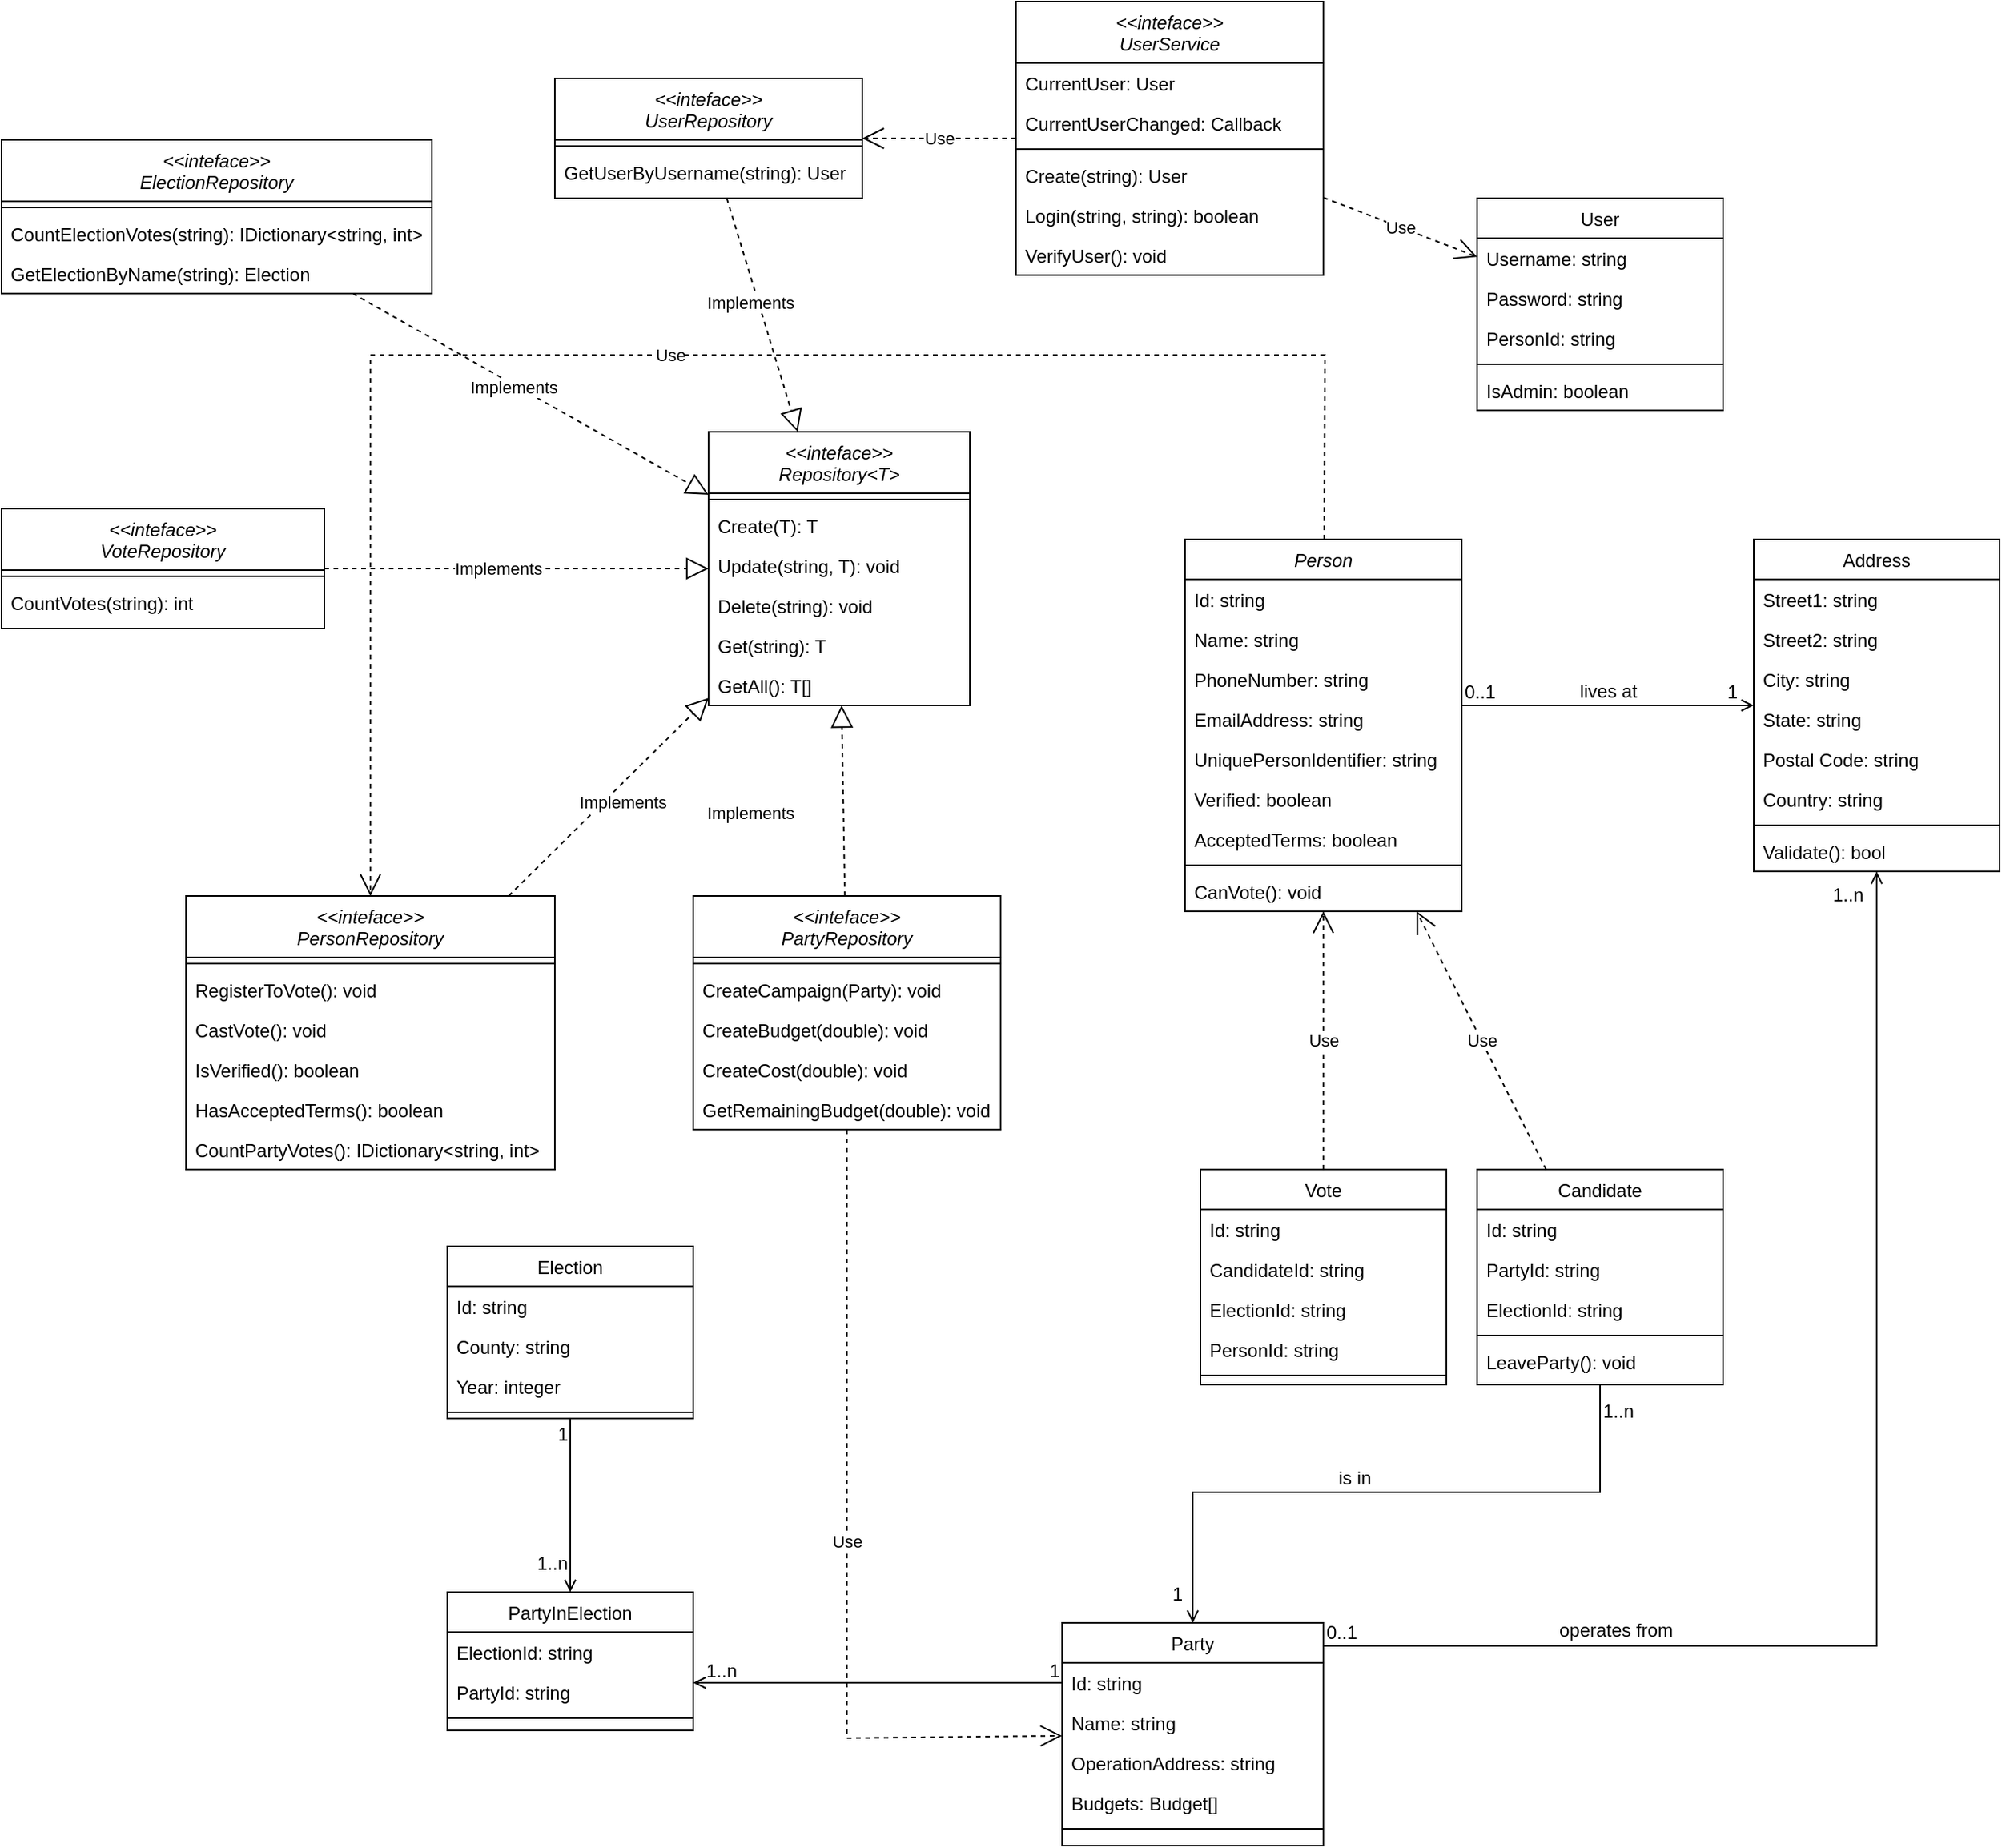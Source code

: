 <mxfile version="20.8.20" type="device"><diagram id="C5RBs43oDa-KdzZeNtuy" name="Page-1"><mxGraphModel dx="1489" dy="1390" grid="1" gridSize="10" guides="1" tooltips="1" connect="1" arrows="1" fold="1" page="0" pageScale="1" pageWidth="827" pageHeight="1169" math="0" shadow="0"><root><mxCell id="WIyWlLk6GJQsqaUBKTNV-0"/><mxCell id="WIyWlLk6GJQsqaUBKTNV-1" parent="WIyWlLk6GJQsqaUBKTNV-0"/><mxCell id="zkfFHV4jXpPFQw0GAbJ--0" value="Person" style="swimlane;fontStyle=2;align=center;verticalAlign=top;childLayout=stackLayout;horizontal=1;startSize=26;horizontalStack=0;resizeParent=1;resizeLast=0;collapsible=1;marginBottom=0;rounded=0;shadow=0;strokeWidth=1;" parent="WIyWlLk6GJQsqaUBKTNV-1" vertex="1"><mxGeometry x="120" y="60" width="180" height="242" as="geometry"><mxRectangle x="220" y="120" width="160" height="26" as="alternateBounds"/></mxGeometry></mxCell><mxCell id="VUvbUnWvEh7e61uXKQZ9-27" value="Id: string" style="text;align=left;verticalAlign=top;spacingLeft=4;spacingRight=4;overflow=hidden;rotatable=0;points=[[0,0.5],[1,0.5]];portConstraint=eastwest;" parent="zkfFHV4jXpPFQw0GAbJ--0" vertex="1"><mxGeometry y="26" width="180" height="26" as="geometry"/></mxCell><mxCell id="zkfFHV4jXpPFQw0GAbJ--1" value="Name: string" style="text;align=left;verticalAlign=top;spacingLeft=4;spacingRight=4;overflow=hidden;rotatable=0;points=[[0,0.5],[1,0.5]];portConstraint=eastwest;" parent="zkfFHV4jXpPFQw0GAbJ--0" vertex="1"><mxGeometry y="52" width="180" height="26" as="geometry"/></mxCell><mxCell id="zkfFHV4jXpPFQw0GAbJ--2" value="PhoneNumber: string" style="text;align=left;verticalAlign=top;spacingLeft=4;spacingRight=4;overflow=hidden;rotatable=0;points=[[0,0.5],[1,0.5]];portConstraint=eastwest;rounded=0;shadow=0;html=0;" parent="zkfFHV4jXpPFQw0GAbJ--0" vertex="1"><mxGeometry y="78" width="180" height="26" as="geometry"/></mxCell><mxCell id="zkfFHV4jXpPFQw0GAbJ--3" value="EmailAddress: string" style="text;align=left;verticalAlign=top;spacingLeft=4;spacingRight=4;overflow=hidden;rotatable=0;points=[[0,0.5],[1,0.5]];portConstraint=eastwest;rounded=0;shadow=0;html=0;" parent="zkfFHV4jXpPFQw0GAbJ--0" vertex="1"><mxGeometry y="104" width="180" height="26" as="geometry"/></mxCell><mxCell id="VUvbUnWvEh7e61uXKQZ9-28" value="UniquePersonIdentifier: string" style="text;align=left;verticalAlign=top;spacingLeft=4;spacingRight=4;overflow=hidden;rotatable=0;points=[[0,0.5],[1,0.5]];portConstraint=eastwest;" parent="zkfFHV4jXpPFQw0GAbJ--0" vertex="1"><mxGeometry y="130" width="180" height="26" as="geometry"/></mxCell><mxCell id="iAD-7UYZXWAs5ISCBLwc-23" value="Verified: boolean" style="text;align=left;verticalAlign=top;spacingLeft=4;spacingRight=4;overflow=hidden;rotatable=0;points=[[0,0.5],[1,0.5]];portConstraint=eastwest;" parent="zkfFHV4jXpPFQw0GAbJ--0" vertex="1"><mxGeometry y="156" width="180" height="26" as="geometry"/></mxCell><mxCell id="iAD-7UYZXWAs5ISCBLwc-24" value="AcceptedTerms: boolean" style="text;align=left;verticalAlign=top;spacingLeft=4;spacingRight=4;overflow=hidden;rotatable=0;points=[[0,0.5],[1,0.5]];portConstraint=eastwest;" parent="zkfFHV4jXpPFQw0GAbJ--0" vertex="1"><mxGeometry y="182" width="180" height="26" as="geometry"/></mxCell><mxCell id="zkfFHV4jXpPFQw0GAbJ--4" value="" style="line;html=1;strokeWidth=1;align=left;verticalAlign=middle;spacingTop=-1;spacingLeft=3;spacingRight=3;rotatable=0;labelPosition=right;points=[];portConstraint=eastwest;" parent="zkfFHV4jXpPFQw0GAbJ--0" vertex="1"><mxGeometry y="208" width="180" height="8" as="geometry"/></mxCell><mxCell id="rHlJXh0CQqfgujffrom7-7" value="CanVote(): void" style="text;align=left;verticalAlign=top;spacingLeft=4;spacingRight=4;overflow=hidden;rotatable=0;points=[[0,0.5],[1,0.5]];portConstraint=eastwest;" vertex="1" parent="zkfFHV4jXpPFQw0GAbJ--0"><mxGeometry y="216" width="180" height="26" as="geometry"/></mxCell><mxCell id="zkfFHV4jXpPFQw0GAbJ--6" value="Vote" style="swimlane;fontStyle=0;align=center;verticalAlign=top;childLayout=stackLayout;horizontal=1;startSize=26;horizontalStack=0;resizeParent=1;resizeLast=0;collapsible=1;marginBottom=0;rounded=0;shadow=0;strokeWidth=1;" parent="WIyWlLk6GJQsqaUBKTNV-1" vertex="1"><mxGeometry x="130" y="470" width="160" height="140" as="geometry"><mxRectangle x="130" y="380" width="160" height="26" as="alternateBounds"/></mxGeometry></mxCell><mxCell id="rHlJXh0CQqfgujffrom7-2" value="Id: string" style="text;align=left;verticalAlign=top;spacingLeft=4;spacingRight=4;overflow=hidden;rotatable=0;points=[[0,0.5],[1,0.5]];portConstraint=eastwest;" vertex="1" parent="zkfFHV4jXpPFQw0GAbJ--6"><mxGeometry y="26" width="160" height="26" as="geometry"/></mxCell><mxCell id="rHlJXh0CQqfgujffrom7-4" value="CandidateId: string" style="text;align=left;verticalAlign=top;spacingLeft=4;spacingRight=4;overflow=hidden;rotatable=0;points=[[0,0.5],[1,0.5]];portConstraint=eastwest;" vertex="1" parent="zkfFHV4jXpPFQw0GAbJ--6"><mxGeometry y="52" width="160" height="26" as="geometry"/></mxCell><mxCell id="rHlJXh0CQqfgujffrom7-5" value="ElectionId: string" style="text;align=left;verticalAlign=top;spacingLeft=4;spacingRight=4;overflow=hidden;rotatable=0;points=[[0,0.5],[1,0.5]];portConstraint=eastwest;" vertex="1" parent="zkfFHV4jXpPFQw0GAbJ--6"><mxGeometry y="78" width="160" height="26" as="geometry"/></mxCell><mxCell id="rHlJXh0CQqfgujffrom7-3" value="PersonId: string" style="text;align=left;verticalAlign=top;spacingLeft=4;spacingRight=4;overflow=hidden;rotatable=0;points=[[0,0.5],[1,0.5]];portConstraint=eastwest;" vertex="1" parent="zkfFHV4jXpPFQw0GAbJ--6"><mxGeometry y="104" width="160" height="26" as="geometry"/></mxCell><mxCell id="zkfFHV4jXpPFQw0GAbJ--9" value="" style="line;html=1;strokeWidth=1;align=left;verticalAlign=middle;spacingTop=-1;spacingLeft=3;spacingRight=3;rotatable=0;labelPosition=right;points=[];portConstraint=eastwest;" parent="zkfFHV4jXpPFQw0GAbJ--6" vertex="1"><mxGeometry y="130" width="160" height="8" as="geometry"/></mxCell><mxCell id="zkfFHV4jXpPFQw0GAbJ--13" value="Candidate" style="swimlane;fontStyle=0;align=center;verticalAlign=top;childLayout=stackLayout;horizontal=1;startSize=26;horizontalStack=0;resizeParent=1;resizeLast=0;collapsible=1;marginBottom=0;rounded=0;shadow=0;strokeWidth=1;" parent="WIyWlLk6GJQsqaUBKTNV-1" vertex="1"><mxGeometry x="310" y="470" width="160" height="140" as="geometry"><mxRectangle x="340" y="380" width="170" height="26" as="alternateBounds"/></mxGeometry></mxCell><mxCell id="zkfFHV4jXpPFQw0GAbJ--14" value="Id: string" style="text;align=left;verticalAlign=top;spacingLeft=4;spacingRight=4;overflow=hidden;rotatable=0;points=[[0,0.5],[1,0.5]];portConstraint=eastwest;" parent="zkfFHV4jXpPFQw0GAbJ--13" vertex="1"><mxGeometry y="26" width="160" height="26" as="geometry"/></mxCell><mxCell id="a_bSpBowq7jfZJBbZ5bj-0" value="PartyId: string" style="text;align=left;verticalAlign=top;spacingLeft=4;spacingRight=4;overflow=hidden;rotatable=0;points=[[0,0.5],[1,0.5]];portConstraint=eastwest;" parent="zkfFHV4jXpPFQw0GAbJ--13" vertex="1"><mxGeometry y="52" width="160" height="26" as="geometry"/></mxCell><mxCell id="a_bSpBowq7jfZJBbZ5bj-1" value="ElectionId: string" style="text;align=left;verticalAlign=top;spacingLeft=4;spacingRight=4;overflow=hidden;rotatable=0;points=[[0,0.5],[1,0.5]];portConstraint=eastwest;" parent="zkfFHV4jXpPFQw0GAbJ--13" vertex="1"><mxGeometry y="78" width="160" height="26" as="geometry"/></mxCell><mxCell id="zkfFHV4jXpPFQw0GAbJ--15" value="" style="line;html=1;strokeWidth=1;align=left;verticalAlign=middle;spacingTop=-1;spacingLeft=3;spacingRight=3;rotatable=0;labelPosition=right;points=[];portConstraint=eastwest;" parent="zkfFHV4jXpPFQw0GAbJ--13" vertex="1"><mxGeometry y="104" width="160" height="8" as="geometry"/></mxCell><mxCell id="a_bSpBowq7jfZJBbZ5bj-3" value="LeaveParty(): void" style="text;align=left;verticalAlign=top;spacingLeft=4;spacingRight=4;overflow=hidden;rotatable=0;points=[[0,0.5],[1,0.5]];portConstraint=eastwest;" parent="zkfFHV4jXpPFQw0GAbJ--13" vertex="1"><mxGeometry y="112" width="160" height="26" as="geometry"/></mxCell><mxCell id="zkfFHV4jXpPFQw0GAbJ--17" value="Address" style="swimlane;fontStyle=0;align=center;verticalAlign=top;childLayout=stackLayout;horizontal=1;startSize=26;horizontalStack=0;resizeParent=1;resizeLast=0;collapsible=1;marginBottom=0;rounded=0;shadow=0;strokeWidth=1;" parent="WIyWlLk6GJQsqaUBKTNV-1" vertex="1"><mxGeometry x="490" y="60" width="160" height="216" as="geometry"><mxRectangle x="550" y="140" width="160" height="26" as="alternateBounds"/></mxGeometry></mxCell><mxCell id="zkfFHV4jXpPFQw0GAbJ--18" value="Street1: string" style="text;align=left;verticalAlign=top;spacingLeft=4;spacingRight=4;overflow=hidden;rotatable=0;points=[[0,0.5],[1,0.5]];portConstraint=eastwest;" parent="zkfFHV4jXpPFQw0GAbJ--17" vertex="1"><mxGeometry y="26" width="160" height="26" as="geometry"/></mxCell><mxCell id="iAD-7UYZXWAs5ISCBLwc-0" value="Street2: string" style="text;align=left;verticalAlign=top;spacingLeft=4;spacingRight=4;overflow=hidden;rotatable=0;points=[[0,0.5],[1,0.5]];portConstraint=eastwest;" parent="zkfFHV4jXpPFQw0GAbJ--17" vertex="1"><mxGeometry y="52" width="160" height="26" as="geometry"/></mxCell><mxCell id="zkfFHV4jXpPFQw0GAbJ--19" value="City: string" style="text;align=left;verticalAlign=top;spacingLeft=4;spacingRight=4;overflow=hidden;rotatable=0;points=[[0,0.5],[1,0.5]];portConstraint=eastwest;rounded=0;shadow=0;html=0;" parent="zkfFHV4jXpPFQw0GAbJ--17" vertex="1"><mxGeometry y="78" width="160" height="26" as="geometry"/></mxCell><mxCell id="zkfFHV4jXpPFQw0GAbJ--20" value="State: string" style="text;align=left;verticalAlign=top;spacingLeft=4;spacingRight=4;overflow=hidden;rotatable=0;points=[[0,0.5],[1,0.5]];portConstraint=eastwest;rounded=0;shadow=0;html=0;" parent="zkfFHV4jXpPFQw0GAbJ--17" vertex="1"><mxGeometry y="104" width="160" height="26" as="geometry"/></mxCell><mxCell id="zkfFHV4jXpPFQw0GAbJ--21" value="Postal Code: string" style="text;align=left;verticalAlign=top;spacingLeft=4;spacingRight=4;overflow=hidden;rotatable=0;points=[[0,0.5],[1,0.5]];portConstraint=eastwest;rounded=0;shadow=0;html=0;" parent="zkfFHV4jXpPFQw0GAbJ--17" vertex="1"><mxGeometry y="130" width="160" height="26" as="geometry"/></mxCell><mxCell id="zkfFHV4jXpPFQw0GAbJ--22" value="Country: string" style="text;align=left;verticalAlign=top;spacingLeft=4;spacingRight=4;overflow=hidden;rotatable=0;points=[[0,0.5],[1,0.5]];portConstraint=eastwest;rounded=0;shadow=0;html=0;" parent="zkfFHV4jXpPFQw0GAbJ--17" vertex="1"><mxGeometry y="156" width="160" height="26" as="geometry"/></mxCell><mxCell id="zkfFHV4jXpPFQw0GAbJ--23" value="" style="line;html=1;strokeWidth=1;align=left;verticalAlign=middle;spacingTop=-1;spacingLeft=3;spacingRight=3;rotatable=0;labelPosition=right;points=[];portConstraint=eastwest;" parent="zkfFHV4jXpPFQw0GAbJ--17" vertex="1"><mxGeometry y="182" width="160" height="8" as="geometry"/></mxCell><mxCell id="zkfFHV4jXpPFQw0GAbJ--24" value="Validate(): bool" style="text;align=left;verticalAlign=top;spacingLeft=4;spacingRight=4;overflow=hidden;rotatable=0;points=[[0,0.5],[1,0.5]];portConstraint=eastwest;" parent="zkfFHV4jXpPFQw0GAbJ--17" vertex="1"><mxGeometry y="190" width="160" height="26" as="geometry"/></mxCell><mxCell id="zkfFHV4jXpPFQw0GAbJ--26" value="" style="endArrow=open;shadow=0;strokeWidth=1;rounded=0;endFill=1;edgeStyle=elbowEdgeStyle;elbow=vertical;" parent="WIyWlLk6GJQsqaUBKTNV-1" source="zkfFHV4jXpPFQw0GAbJ--0" target="zkfFHV4jXpPFQw0GAbJ--17" edge="1"><mxGeometry x="0.5" y="41" relative="1" as="geometry"><mxPoint x="380" y="192" as="sourcePoint"/><mxPoint x="540" y="192" as="targetPoint"/><mxPoint x="-40" y="32" as="offset"/></mxGeometry></mxCell><mxCell id="zkfFHV4jXpPFQw0GAbJ--27" value="0..1" style="resizable=0;align=left;verticalAlign=bottom;labelBackgroundColor=none;fontSize=12;" parent="zkfFHV4jXpPFQw0GAbJ--26" connectable="0" vertex="1"><mxGeometry x="-1" relative="1" as="geometry"><mxPoint as="offset"/></mxGeometry></mxCell><mxCell id="zkfFHV4jXpPFQw0GAbJ--28" value="1" style="resizable=0;align=right;verticalAlign=bottom;labelBackgroundColor=none;fontSize=12;" parent="zkfFHV4jXpPFQw0GAbJ--26" connectable="0" vertex="1"><mxGeometry x="1" relative="1" as="geometry"><mxPoint x="-9" as="offset"/></mxGeometry></mxCell><mxCell id="zkfFHV4jXpPFQw0GAbJ--29" value="lives at" style="text;html=1;resizable=0;points=[];;align=center;verticalAlign=middle;labelBackgroundColor=none;rounded=0;shadow=0;strokeWidth=1;fontSize=12;" parent="zkfFHV4jXpPFQw0GAbJ--26" vertex="1" connectable="0"><mxGeometry x="0.5" y="49" relative="1" as="geometry"><mxPoint x="-48" y="40" as="offset"/></mxGeometry></mxCell><mxCell id="VUvbUnWvEh7e61uXKQZ9-19" value="Party" style="swimlane;fontStyle=0;align=center;verticalAlign=top;childLayout=stackLayout;horizontal=1;startSize=26;horizontalStack=0;resizeParent=1;resizeLast=0;collapsible=1;marginBottom=0;rounded=0;shadow=0;strokeWidth=1;" parent="WIyWlLk6GJQsqaUBKTNV-1" vertex="1"><mxGeometry x="40" y="765" width="170" height="145" as="geometry"><mxRectangle x="340" y="380" width="170" height="26" as="alternateBounds"/></mxGeometry></mxCell><mxCell id="VUvbUnWvEh7e61uXKQZ9-20" value="Id: string" style="text;align=left;verticalAlign=top;spacingLeft=4;spacingRight=4;overflow=hidden;rotatable=0;points=[[0,0.5],[1,0.5]];portConstraint=eastwest;" parent="VUvbUnWvEh7e61uXKQZ9-19" vertex="1"><mxGeometry y="26" width="170" height="26" as="geometry"/></mxCell><mxCell id="VUvbUnWvEh7e61uXKQZ9-38" value="Name: string" style="text;align=left;verticalAlign=top;spacingLeft=4;spacingRight=4;overflow=hidden;rotatable=0;points=[[0,0.5],[1,0.5]];portConstraint=eastwest;" parent="VUvbUnWvEh7e61uXKQZ9-19" vertex="1"><mxGeometry y="52" width="170" height="26" as="geometry"/></mxCell><mxCell id="VUvbUnWvEh7e61uXKQZ9-39" value="OperationAddress: string" style="text;align=left;verticalAlign=top;spacingLeft=4;spacingRight=4;overflow=hidden;rotatable=0;points=[[0,0.5],[1,0.5]];portConstraint=eastwest;" parent="VUvbUnWvEh7e61uXKQZ9-19" vertex="1"><mxGeometry y="78" width="170" height="26" as="geometry"/></mxCell><mxCell id="a_bSpBowq7jfZJBbZ5bj-18" value="Budgets: Budget[]" style="text;align=left;verticalAlign=top;spacingLeft=4;spacingRight=4;overflow=hidden;rotatable=0;points=[[0,0.5],[1,0.5]];portConstraint=eastwest;" parent="VUvbUnWvEh7e61uXKQZ9-19" vertex="1"><mxGeometry y="104" width="170" height="26" as="geometry"/></mxCell><mxCell id="VUvbUnWvEh7e61uXKQZ9-21" value="" style="line;html=1;strokeWidth=1;align=left;verticalAlign=middle;spacingTop=-1;spacingLeft=3;spacingRight=3;rotatable=0;labelPosition=right;points=[];portConstraint=eastwest;" parent="VUvbUnWvEh7e61uXKQZ9-19" vertex="1"><mxGeometry y="130" width="170" height="8" as="geometry"/></mxCell><mxCell id="VUvbUnWvEh7e61uXKQZ9-22" value="Election" style="swimlane;fontStyle=0;align=center;verticalAlign=top;childLayout=stackLayout;horizontal=1;startSize=26;horizontalStack=0;resizeParent=1;resizeLast=0;collapsible=1;marginBottom=0;rounded=0;shadow=0;strokeWidth=1;" parent="WIyWlLk6GJQsqaUBKTNV-1" vertex="1"><mxGeometry x="-360" y="520" width="160" height="112" as="geometry"><mxRectangle x="-360" y="459" width="170" height="26" as="alternateBounds"/></mxGeometry></mxCell><mxCell id="VUvbUnWvEh7e61uXKQZ9-25" value="Id: string" style="text;align=left;verticalAlign=top;spacingLeft=4;spacingRight=4;overflow=hidden;rotatable=0;points=[[0,0.5],[1,0.5]];portConstraint=eastwest;" parent="VUvbUnWvEh7e61uXKQZ9-22" vertex="1"><mxGeometry y="26" width="160" height="26" as="geometry"/></mxCell><mxCell id="VUvbUnWvEh7e61uXKQZ9-23" value="County: string" style="text;align=left;verticalAlign=top;spacingLeft=4;spacingRight=4;overflow=hidden;rotatable=0;points=[[0,0.5],[1,0.5]];portConstraint=eastwest;" parent="VUvbUnWvEh7e61uXKQZ9-22" vertex="1"><mxGeometry y="52" width="160" height="26" as="geometry"/></mxCell><mxCell id="VUvbUnWvEh7e61uXKQZ9-26" value="Year: integer" style="text;align=left;verticalAlign=top;spacingLeft=4;spacingRight=4;overflow=hidden;rotatable=0;points=[[0,0.5],[1,0.5]];portConstraint=eastwest;" parent="VUvbUnWvEh7e61uXKQZ9-22" vertex="1"><mxGeometry y="78" width="160" height="26" as="geometry"/></mxCell><mxCell id="VUvbUnWvEh7e61uXKQZ9-24" value="" style="line;html=1;strokeWidth=1;align=left;verticalAlign=middle;spacingTop=-1;spacingLeft=3;spacingRight=3;rotatable=0;labelPosition=right;points=[];portConstraint=eastwest;" parent="VUvbUnWvEh7e61uXKQZ9-22" vertex="1"><mxGeometry y="104" width="160" height="8" as="geometry"/></mxCell><mxCell id="a_bSpBowq7jfZJBbZ5bj-6" value="" style="endArrow=open;shadow=0;strokeWidth=1;rounded=0;endFill=1;edgeStyle=elbowEdgeStyle;elbow=vertical;" parent="WIyWlLk6GJQsqaUBKTNV-1" source="zkfFHV4jXpPFQw0GAbJ--13" target="VUvbUnWvEh7e61uXKQZ9-19" edge="1"><mxGeometry x="0.5" y="41" relative="1" as="geometry"><mxPoint x="370" y="810.475" as="sourcePoint"/><mxPoint x="570" y="810.475" as="targetPoint"/><mxPoint x="-40" y="32" as="offset"/><Array as="points"><mxPoint x="260" y="680"/><mxPoint x="320" y="720"/></Array></mxGeometry></mxCell><mxCell id="a_bSpBowq7jfZJBbZ5bj-7" value="1..n" style="resizable=0;align=left;verticalAlign=bottom;labelBackgroundColor=none;fontSize=12;" parent="a_bSpBowq7jfZJBbZ5bj-6" connectable="0" vertex="1"><mxGeometry x="-1" relative="1" as="geometry"><mxPoint y="26" as="offset"/></mxGeometry></mxCell><mxCell id="a_bSpBowq7jfZJBbZ5bj-8" value="1" style="resizable=0;align=right;verticalAlign=bottom;labelBackgroundColor=none;fontSize=12;" parent="a_bSpBowq7jfZJBbZ5bj-6" connectable="0" vertex="1"><mxGeometry x="1" relative="1" as="geometry"><mxPoint x="-5" y="-10" as="offset"/></mxGeometry></mxCell><mxCell id="a_bSpBowq7jfZJBbZ5bj-9" value="is in" style="text;html=1;resizable=0;points=[];;align=center;verticalAlign=middle;labelBackgroundColor=none;rounded=0;shadow=0;strokeWidth=1;fontSize=12;" parent="a_bSpBowq7jfZJBbZ5bj-6" vertex="1" connectable="0"><mxGeometry x="0.5" y="49" relative="1" as="geometry"><mxPoint x="85" y="-58" as="offset"/></mxGeometry></mxCell><mxCell id="a_bSpBowq7jfZJBbZ5bj-10" value="" style="endArrow=open;shadow=0;strokeWidth=1;rounded=0;endFill=1;edgeStyle=elbowEdgeStyle;elbow=vertical;" parent="WIyWlLk6GJQsqaUBKTNV-1" source="VUvbUnWvEh7e61uXKQZ9-19" target="zkfFHV4jXpPFQw0GAbJ--17" edge="1"><mxGeometry x="0.5" y="41" relative="1" as="geometry"><mxPoint x="260" y="690.286" as="sourcePoint"/><mxPoint x="460" y="690.286" as="targetPoint"/><mxPoint x="-40" y="32" as="offset"/><Array as="points"><mxPoint x="230" y="780"/><mxPoint x="460" y="690"/></Array></mxGeometry></mxCell><mxCell id="a_bSpBowq7jfZJBbZ5bj-11" value="0..1" style="resizable=0;align=left;verticalAlign=bottom;labelBackgroundColor=none;fontSize=12;" parent="a_bSpBowq7jfZJBbZ5bj-10" connectable="0" vertex="1"><mxGeometry x="-1" relative="1" as="geometry"><mxPoint as="offset"/></mxGeometry></mxCell><mxCell id="a_bSpBowq7jfZJBbZ5bj-12" value="1..n" style="resizable=0;align=right;verticalAlign=bottom;labelBackgroundColor=none;fontSize=12;" parent="a_bSpBowq7jfZJBbZ5bj-10" connectable="0" vertex="1"><mxGeometry x="1" relative="1" as="geometry"><mxPoint x="-7" y="24" as="offset"/></mxGeometry></mxCell><mxCell id="a_bSpBowq7jfZJBbZ5bj-13" value="operates from" style="text;html=1;resizable=0;points=[];;align=center;verticalAlign=middle;labelBackgroundColor=none;rounded=0;shadow=0;strokeWidth=1;fontSize=12;" parent="a_bSpBowq7jfZJBbZ5bj-10" vertex="1" connectable="0"><mxGeometry x="0.5" y="49" relative="1" as="geometry"><mxPoint x="-121" y="278" as="offset"/></mxGeometry></mxCell><mxCell id="a_bSpBowq7jfZJBbZ5bj-40" value="PartyInElection" style="swimlane;fontStyle=0;align=center;verticalAlign=top;childLayout=stackLayout;horizontal=1;startSize=26;horizontalStack=0;resizeParent=1;resizeLast=0;collapsible=1;marginBottom=0;rounded=0;shadow=0;strokeWidth=1;" parent="WIyWlLk6GJQsqaUBKTNV-1" vertex="1"><mxGeometry x="-360" y="745" width="160" height="90" as="geometry"><mxRectangle x="-360" y="650" width="170" height="26" as="alternateBounds"/></mxGeometry></mxCell><mxCell id="a_bSpBowq7jfZJBbZ5bj-41" value="ElectionId: string" style="text;align=left;verticalAlign=top;spacingLeft=4;spacingRight=4;overflow=hidden;rotatable=0;points=[[0,0.5],[1,0.5]];portConstraint=eastwest;" parent="a_bSpBowq7jfZJBbZ5bj-40" vertex="1"><mxGeometry y="26" width="160" height="26" as="geometry"/></mxCell><mxCell id="a_bSpBowq7jfZJBbZ5bj-42" value="PartyId: string" style="text;align=left;verticalAlign=top;spacingLeft=4;spacingRight=4;overflow=hidden;rotatable=0;points=[[0,0.5],[1,0.5]];portConstraint=eastwest;" parent="a_bSpBowq7jfZJBbZ5bj-40" vertex="1"><mxGeometry y="52" width="160" height="26" as="geometry"/></mxCell><mxCell id="a_bSpBowq7jfZJBbZ5bj-44" value="" style="line;html=1;strokeWidth=1;align=left;verticalAlign=middle;spacingTop=-1;spacingLeft=3;spacingRight=3;rotatable=0;labelPosition=right;points=[];portConstraint=eastwest;" parent="a_bSpBowq7jfZJBbZ5bj-40" vertex="1"><mxGeometry y="78" width="160" height="8" as="geometry"/></mxCell><mxCell id="a_bSpBowq7jfZJBbZ5bj-45" value="" style="endArrow=open;shadow=0;strokeWidth=1;rounded=0;endFill=1;edgeStyle=elbowEdgeStyle;elbow=vertical;" parent="WIyWlLk6GJQsqaUBKTNV-1" source="VUvbUnWvEh7e61uXKQZ9-22" target="a_bSpBowq7jfZJBbZ5bj-40" edge="1"><mxGeometry x="0.5" y="41" relative="1" as="geometry"><mxPoint x="-130" y="800" as="sourcePoint"/><mxPoint x="-30" y="800" as="targetPoint"/><mxPoint x="-40" y="32" as="offset"/><Array as="points"><mxPoint x="-280" y="720"/><mxPoint x="130" y="760"/></Array></mxGeometry></mxCell><mxCell id="a_bSpBowq7jfZJBbZ5bj-46" value="1" style="resizable=0;align=left;verticalAlign=bottom;labelBackgroundColor=none;fontSize=12;" parent="a_bSpBowq7jfZJBbZ5bj-45" connectable="0" vertex="1"><mxGeometry x="-1" relative="1" as="geometry"><mxPoint x="-10" y="19" as="offset"/></mxGeometry></mxCell><mxCell id="a_bSpBowq7jfZJBbZ5bj-47" value="1..n" style="resizable=0;align=right;verticalAlign=bottom;labelBackgroundColor=none;fontSize=12;" parent="a_bSpBowq7jfZJBbZ5bj-45" connectable="0" vertex="1"><mxGeometry x="1" relative="1" as="geometry"><mxPoint y="-10" as="offset"/></mxGeometry></mxCell><mxCell id="a_bSpBowq7jfZJBbZ5bj-48" value="" style="endArrow=open;shadow=0;strokeWidth=1;rounded=0;endFill=1;edgeStyle=elbowEdgeStyle;elbow=vertical;" parent="WIyWlLk6GJQsqaUBKTNV-1" source="VUvbUnWvEh7e61uXKQZ9-19" target="a_bSpBowq7jfZJBbZ5bj-40" edge="1"><mxGeometry x="0.5" y="41" relative="1" as="geometry"><mxPoint x="-30" y="855" as="sourcePoint"/><mxPoint x="-110" y="854" as="targetPoint"/><mxPoint x="-40" y="32" as="offset"/><Array as="points"><mxPoint x="-110" y="804"/><mxPoint x="300" y="844"/></Array></mxGeometry></mxCell><mxCell id="a_bSpBowq7jfZJBbZ5bj-49" value="1" style="resizable=0;align=left;verticalAlign=bottom;labelBackgroundColor=none;fontSize=12;" parent="a_bSpBowq7jfZJBbZ5bj-48" connectable="0" vertex="1"><mxGeometry x="-1" relative="1" as="geometry"><mxPoint x="-10" y="1" as="offset"/></mxGeometry></mxCell><mxCell id="a_bSpBowq7jfZJBbZ5bj-50" value="1..n" style="resizable=0;align=right;verticalAlign=bottom;labelBackgroundColor=none;fontSize=12;" parent="a_bSpBowq7jfZJBbZ5bj-48" connectable="0" vertex="1"><mxGeometry x="1" relative="1" as="geometry"><mxPoint x="30" y="1" as="offset"/></mxGeometry></mxCell><mxCell id="iAD-7UYZXWAs5ISCBLwc-1" value="&lt;&lt;inteface&gt;&gt;&#10;Repository&lt;T&gt;" style="swimlane;fontStyle=2;align=center;verticalAlign=top;childLayout=stackLayout;horizontal=1;startSize=40;horizontalStack=0;resizeParent=1;resizeLast=0;collapsible=1;marginBottom=0;rounded=0;shadow=0;strokeWidth=1;" parent="WIyWlLk6GJQsqaUBKTNV-1" vertex="1"><mxGeometry x="-190" y="-10" width="170" height="178" as="geometry"><mxRectangle x="220" y="120" width="160" height="26" as="alternateBounds"/></mxGeometry></mxCell><mxCell id="iAD-7UYZXWAs5ISCBLwc-7" value="" style="line;html=1;strokeWidth=1;align=left;verticalAlign=middle;spacingTop=-1;spacingLeft=3;spacingRight=3;rotatable=0;labelPosition=right;points=[];portConstraint=eastwest;" parent="iAD-7UYZXWAs5ISCBLwc-1" vertex="1"><mxGeometry y="40" width="170" height="8" as="geometry"/></mxCell><mxCell id="iAD-7UYZXWAs5ISCBLwc-8" value="Create(T): T" style="text;align=left;verticalAlign=top;spacingLeft=4;spacingRight=4;overflow=hidden;rotatable=0;points=[[0,0.5],[1,0.5]];portConstraint=eastwest;" parent="iAD-7UYZXWAs5ISCBLwc-1" vertex="1"><mxGeometry y="48" width="170" height="26" as="geometry"/></mxCell><mxCell id="iAD-7UYZXWAs5ISCBLwc-9" value="Update(string, T): void" style="text;align=left;verticalAlign=top;spacingLeft=4;spacingRight=4;overflow=hidden;rotatable=0;points=[[0,0.5],[1,0.5]];portConstraint=eastwest;" parent="iAD-7UYZXWAs5ISCBLwc-1" vertex="1"><mxGeometry y="74" width="170" height="26" as="geometry"/></mxCell><mxCell id="iAD-7UYZXWAs5ISCBLwc-10" value="Delete(string): void" style="text;align=left;verticalAlign=top;spacingLeft=4;spacingRight=4;overflow=hidden;rotatable=0;points=[[0,0.5],[1,0.5]];portConstraint=eastwest;" parent="iAD-7UYZXWAs5ISCBLwc-1" vertex="1"><mxGeometry y="100" width="170" height="26" as="geometry"/></mxCell><mxCell id="iAD-7UYZXWAs5ISCBLwc-12" value="Get(string): T" style="text;align=left;verticalAlign=top;spacingLeft=4;spacingRight=4;overflow=hidden;rotatable=0;points=[[0,0.5],[1,0.5]];portConstraint=eastwest;" parent="iAD-7UYZXWAs5ISCBLwc-1" vertex="1"><mxGeometry y="126" width="170" height="26" as="geometry"/></mxCell><mxCell id="iAD-7UYZXWAs5ISCBLwc-13" value="GetAll(): T[]" style="text;align=left;verticalAlign=top;spacingLeft=4;spacingRight=4;overflow=hidden;rotatable=0;points=[[0,0.5],[1,0.5]];portConstraint=eastwest;" parent="iAD-7UYZXWAs5ISCBLwc-1" vertex="1"><mxGeometry y="152" width="170" height="26" as="geometry"/></mxCell><mxCell id="iAD-7UYZXWAs5ISCBLwc-14" value="&lt;&lt;inteface&gt;&gt;&#10;PersonRepository" style="swimlane;fontStyle=2;align=center;verticalAlign=top;childLayout=stackLayout;horizontal=1;startSize=40;horizontalStack=0;resizeParent=1;resizeLast=0;collapsible=1;marginBottom=0;rounded=0;shadow=0;strokeWidth=1;" parent="WIyWlLk6GJQsqaUBKTNV-1" vertex="1"><mxGeometry x="-530" y="292" width="240" height="178" as="geometry"><mxRectangle x="220" y="120" width="160" height="26" as="alternateBounds"/></mxGeometry></mxCell><mxCell id="iAD-7UYZXWAs5ISCBLwc-15" value="" style="line;html=1;strokeWidth=1;align=left;verticalAlign=middle;spacingTop=-1;spacingLeft=3;spacingRight=3;rotatable=0;labelPosition=right;points=[];portConstraint=eastwest;" parent="iAD-7UYZXWAs5ISCBLwc-14" vertex="1"><mxGeometry y="40" width="240" height="8" as="geometry"/></mxCell><mxCell id="VUvbUnWvEh7e61uXKQZ9-31" value="RegisterToVote(): void" style="text;align=left;verticalAlign=top;spacingLeft=4;spacingRight=4;overflow=hidden;rotatable=0;points=[[0,0.5],[1,0.5]];portConstraint=eastwest;" parent="iAD-7UYZXWAs5ISCBLwc-14" vertex="1"><mxGeometry y="48" width="240" height="26" as="geometry"/></mxCell><mxCell id="VUvbUnWvEh7e61uXKQZ9-37" value="CastVote(): void" style="text;align=left;verticalAlign=top;spacingLeft=4;spacingRight=4;overflow=hidden;rotatable=0;points=[[0,0.5],[1,0.5]];portConstraint=eastwest;" parent="iAD-7UYZXWAs5ISCBLwc-14" vertex="1"><mxGeometry y="74" width="240" height="26" as="geometry"/></mxCell><mxCell id="iAD-7UYZXWAs5ISCBLwc-22" value="IsVerified(): boolean" style="text;align=left;verticalAlign=top;spacingLeft=4;spacingRight=4;overflow=hidden;rotatable=0;points=[[0,0.5],[1,0.5]];portConstraint=eastwest;" parent="iAD-7UYZXWAs5ISCBLwc-14" vertex="1"><mxGeometry y="100" width="240" height="26" as="geometry"/></mxCell><mxCell id="rHlJXh0CQqfgujffrom7-26" value="HasAcceptedTerms(): boolean" style="text;align=left;verticalAlign=top;spacingLeft=4;spacingRight=4;overflow=hidden;rotatable=0;points=[[0,0.5],[1,0.5]];portConstraint=eastwest;" vertex="1" parent="iAD-7UYZXWAs5ISCBLwc-14"><mxGeometry y="126" width="240" height="26" as="geometry"/></mxCell><mxCell id="VUvbUnWvEh7e61uXKQZ9-29" value="CountPartyVotes(): IDictionary&lt;string, int&gt;" style="text;align=left;verticalAlign=top;spacingLeft=4;spacingRight=4;overflow=hidden;rotatable=0;points=[[0,0.5],[1,0.5]];portConstraint=eastwest;" parent="iAD-7UYZXWAs5ISCBLwc-14" vertex="1"><mxGeometry y="152" width="240" height="26" as="geometry"/></mxCell><mxCell id="iAD-7UYZXWAs5ISCBLwc-21" value="" style="endArrow=block;dashed=1;endFill=0;endSize=12;html=1;rounded=0;" parent="WIyWlLk6GJQsqaUBKTNV-1" source="iAD-7UYZXWAs5ISCBLwc-14" target="iAD-7UYZXWAs5ISCBLwc-1" edge="1"><mxGeometry width="160" relative="1" as="geometry"><mxPoint x="-120" y="220" as="sourcePoint"/><mxPoint x="-250" y="200" as="targetPoint"/></mxGeometry></mxCell><mxCell id="Cr4OVZ0Su2u5Q0190dF3-9" value="Implements" style="edgeLabel;html=1;align=center;verticalAlign=middle;resizable=0;points=[];" parent="iAD-7UYZXWAs5ISCBLwc-21" vertex="1" connectable="0"><mxGeometry x="0.196" relative="1" as="geometry"><mxPoint x="-4" y="16" as="offset"/></mxGeometry></mxCell><mxCell id="Cr4OVZ0Su2u5Q0190dF3-1" value="&lt;&lt;inteface&gt;&gt;&#10;PartyRepository" style="swimlane;fontStyle=2;align=center;verticalAlign=top;childLayout=stackLayout;horizontal=1;startSize=40;horizontalStack=0;resizeParent=1;resizeLast=0;collapsible=1;marginBottom=0;rounded=0;shadow=0;strokeWidth=1;" parent="WIyWlLk6GJQsqaUBKTNV-1" vertex="1"><mxGeometry x="-200" y="292" width="200" height="152" as="geometry"><mxRectangle x="220" y="120" width="160" height="26" as="alternateBounds"/></mxGeometry></mxCell><mxCell id="Cr4OVZ0Su2u5Q0190dF3-2" value="" style="line;html=1;strokeWidth=1;align=left;verticalAlign=middle;spacingTop=-1;spacingLeft=3;spacingRight=3;rotatable=0;labelPosition=right;points=[];portConstraint=eastwest;" parent="Cr4OVZ0Su2u5Q0190dF3-1" vertex="1"><mxGeometry y="40" width="200" height="8" as="geometry"/></mxCell><mxCell id="VUvbUnWvEh7e61uXKQZ9-40" value="CreateCampaign(Party): void" style="text;align=left;verticalAlign=top;spacingLeft=4;spacingRight=4;overflow=hidden;rotatable=0;points=[[0,0.5],[1,0.5]];portConstraint=eastwest;fontStyle=0" parent="Cr4OVZ0Su2u5Q0190dF3-1" vertex="1"><mxGeometry y="48" width="200" height="26" as="geometry"/></mxCell><mxCell id="ATIOf_K8qZ_51KRojmlF-0" value="CreateBudget(double): void" style="text;align=left;verticalAlign=top;spacingLeft=4;spacingRight=4;overflow=hidden;rotatable=0;points=[[0,0.5],[1,0.5]];portConstraint=eastwest;fontStyle=0" parent="Cr4OVZ0Su2u5Q0190dF3-1" vertex="1"><mxGeometry y="74" width="200" height="26" as="geometry"/></mxCell><mxCell id="a_bSpBowq7jfZJBbZ5bj-51" value="CreateCost(double): void" style="text;align=left;verticalAlign=top;spacingLeft=4;spacingRight=4;overflow=hidden;rotatable=0;points=[[0,0.5],[1,0.5]];portConstraint=eastwest;fontStyle=0" parent="Cr4OVZ0Su2u5Q0190dF3-1" vertex="1"><mxGeometry y="100" width="200" height="26" as="geometry"/></mxCell><mxCell id="ATIOf_K8qZ_51KRojmlF-1" value="GetRemainingBudget(double): void" style="text;align=left;verticalAlign=top;spacingLeft=4;spacingRight=4;overflow=hidden;rotatable=0;points=[[0,0.5],[1,0.5]];portConstraint=eastwest;fontStyle=0" parent="Cr4OVZ0Su2u5Q0190dF3-1" vertex="1"><mxGeometry y="126" width="200" height="26" as="geometry"/></mxCell><mxCell id="Cr4OVZ0Su2u5Q0190dF3-8" value="" style="endArrow=block;dashed=1;endFill=0;endSize=12;html=1;rounded=0;" parent="WIyWlLk6GJQsqaUBKTNV-1" source="Cr4OVZ0Su2u5Q0190dF3-1" target="iAD-7UYZXWAs5ISCBLwc-1" edge="1"><mxGeometry width="160" relative="1" as="geometry"><mxPoint x="-284.092" y="302" as="sourcePoint"/><mxPoint x="-250.908" y="188.0" as="targetPoint"/></mxGeometry></mxCell><mxCell id="Cr4OVZ0Su2u5Q0190dF3-10" value="Implements" style="edgeLabel;html=1;align=center;verticalAlign=middle;resizable=0;points=[];" parent="WIyWlLk6GJQsqaUBKTNV-1" vertex="1" connectable="0"><mxGeometry x="-163.002" y="237.995" as="geometry"/></mxCell><mxCell id="Cr4OVZ0Su2u5Q0190dF3-11" value="Use" style="endArrow=open;endSize=12;dashed=1;html=1;rounded=0;" parent="WIyWlLk6GJQsqaUBKTNV-1" source="Cr4OVZ0Su2u5Q0190dF3-1" target="VUvbUnWvEh7e61uXKQZ9-19" edge="1"><mxGeometry width="160" relative="1" as="geometry"><mxPoint x="-139.996" y="670" as="sourcePoint"/><mxPoint x="-87.977" y="775" as="targetPoint"/><Array as="points"><mxPoint x="-100" y="840"/></Array></mxGeometry></mxCell><mxCell id="Cr4OVZ0Su2u5Q0190dF3-12" value="Use" style="endArrow=open;endSize=12;dashed=1;html=1;rounded=0;" parent="WIyWlLk6GJQsqaUBKTNV-1" source="zkfFHV4jXpPFQw0GAbJ--0" target="iAD-7UYZXWAs5ISCBLwc-14" edge="1"><mxGeometry width="160" relative="1" as="geometry"><mxPoint x="211" y="60" as="sourcePoint"/><mxPoint x="-359" y="292" as="targetPoint"/><Array as="points"><mxPoint x="211" y="-60"/><mxPoint x="-410" y="-60"/></Array></mxGeometry></mxCell><mxCell id="rHlJXh0CQqfgujffrom7-0" value="Use" style="endArrow=open;endSize=12;dashed=1;html=1;rounded=0;" edge="1" parent="WIyWlLk6GJQsqaUBKTNV-1" source="zkfFHV4jXpPFQw0GAbJ--6" target="zkfFHV4jXpPFQw0GAbJ--0"><mxGeometry width="160" relative="1" as="geometry"><mxPoint x="110" y="400" as="sourcePoint"/><mxPoint x="250" y="743" as="targetPoint"/><Array as="points"/></mxGeometry></mxCell><mxCell id="rHlJXh0CQqfgujffrom7-1" value="Use" style="endArrow=open;endSize=12;dashed=1;html=1;rounded=0;" edge="1" parent="WIyWlLk6GJQsqaUBKTNV-1" source="zkfFHV4jXpPFQw0GAbJ--13" target="zkfFHV4jXpPFQw0GAbJ--0"><mxGeometry width="160" relative="1" as="geometry"><mxPoint x="220" y="286" as="sourcePoint"/><mxPoint x="440" y="310" as="targetPoint"/><Array as="points"/></mxGeometry></mxCell><mxCell id="rHlJXh0CQqfgujffrom7-8" value="&lt;&lt;inteface&gt;&gt;&#10;ElectionRepository" style="swimlane;fontStyle=2;align=center;verticalAlign=top;childLayout=stackLayout;horizontal=1;startSize=40;horizontalStack=0;resizeParent=1;resizeLast=0;collapsible=1;marginBottom=0;rounded=0;shadow=0;strokeWidth=1;" vertex="1" parent="WIyWlLk6GJQsqaUBKTNV-1"><mxGeometry x="-650" y="-200" width="280" height="100" as="geometry"><mxRectangle x="220" y="120" width="160" height="26" as="alternateBounds"/></mxGeometry></mxCell><mxCell id="rHlJXh0CQqfgujffrom7-9" value="" style="line;html=1;strokeWidth=1;align=left;verticalAlign=middle;spacingTop=-1;spacingLeft=3;spacingRight=3;rotatable=0;labelPosition=right;points=[];portConstraint=eastwest;" vertex="1" parent="rHlJXh0CQqfgujffrom7-8"><mxGeometry y="40" width="280" height="8" as="geometry"/></mxCell><mxCell id="rHlJXh0CQqfgujffrom7-24" value="CountElectionVotes(string): IDictionary&lt;string, int&gt;" style="text;align=left;verticalAlign=top;spacingLeft=4;spacingRight=4;overflow=hidden;rotatable=0;points=[[0,0.5],[1,0.5]];portConstraint=eastwest;" vertex="1" parent="rHlJXh0CQqfgujffrom7-8"><mxGeometry y="48" width="280" height="26" as="geometry"/></mxCell><mxCell id="rHlJXh0CQqfgujffrom7-10" value="GetElectionByName(string): Election" style="text;align=left;verticalAlign=top;spacingLeft=4;spacingRight=4;overflow=hidden;rotatable=0;points=[[0,0.5],[1,0.5]];portConstraint=eastwest;" vertex="1" parent="rHlJXh0CQqfgujffrom7-8"><mxGeometry y="74" width="280" height="26" as="geometry"/></mxCell><mxCell id="rHlJXh0CQqfgujffrom7-14" value="" style="endArrow=block;dashed=1;endFill=0;endSize=12;html=1;rounded=0;" edge="1" parent="WIyWlLk6GJQsqaUBKTNV-1" source="rHlJXh0CQqfgujffrom7-8" target="iAD-7UYZXWAs5ISCBLwc-1"><mxGeometry width="160" relative="1" as="geometry"><mxPoint x="-315" y="302" as="sourcePoint"/><mxPoint x="-264" y="188" as="targetPoint"/></mxGeometry></mxCell><mxCell id="rHlJXh0CQqfgujffrom7-15" value="Implements" style="edgeLabel;html=1;align=center;verticalAlign=middle;resizable=0;points=[];" vertex="1" connectable="0" parent="rHlJXh0CQqfgujffrom7-14"><mxGeometry x="0.196" relative="1" as="geometry"><mxPoint x="-34" y="-18" as="offset"/></mxGeometry></mxCell><mxCell id="rHlJXh0CQqfgujffrom7-17" value="&lt;&lt;inteface&gt;&gt;&#10;UserRepository" style="swimlane;fontStyle=2;align=center;verticalAlign=top;childLayout=stackLayout;horizontal=1;startSize=40;horizontalStack=0;resizeParent=1;resizeLast=0;collapsible=1;marginBottom=0;rounded=0;shadow=0;strokeWidth=1;" vertex="1" parent="WIyWlLk6GJQsqaUBKTNV-1"><mxGeometry x="-290" y="-240" width="200" height="78" as="geometry"><mxRectangle x="220" y="120" width="160" height="26" as="alternateBounds"/></mxGeometry></mxCell><mxCell id="rHlJXh0CQqfgujffrom7-18" value="" style="line;html=1;strokeWidth=1;align=left;verticalAlign=middle;spacingTop=-1;spacingLeft=3;spacingRight=3;rotatable=0;labelPosition=right;points=[];portConstraint=eastwest;" vertex="1" parent="rHlJXh0CQqfgujffrom7-17"><mxGeometry y="40" width="200" height="8" as="geometry"/></mxCell><mxCell id="rHlJXh0CQqfgujffrom7-19" value="GetUserByUsername(string): User" style="text;align=left;verticalAlign=top;spacingLeft=4;spacingRight=4;overflow=hidden;rotatable=0;points=[[0,0.5],[1,0.5]];portConstraint=eastwest;" vertex="1" parent="rHlJXh0CQqfgujffrom7-17"><mxGeometry y="48" width="200" height="26" as="geometry"/></mxCell><mxCell id="rHlJXh0CQqfgujffrom7-20" value="" style="endArrow=block;dashed=1;endFill=0;endSize=12;html=1;rounded=0;" edge="1" parent="WIyWlLk6GJQsqaUBKTNV-1" source="rHlJXh0CQqfgujffrom7-17" target="iAD-7UYZXWAs5ISCBLwc-1"><mxGeometry width="160" relative="1" as="geometry"><mxPoint x="-440" y="160" as="sourcePoint"/><mxPoint x="-310" y="160" as="targetPoint"/></mxGeometry></mxCell><mxCell id="rHlJXh0CQqfgujffrom7-21" value="Implements" style="edgeLabel;html=1;align=center;verticalAlign=middle;resizable=0;points=[];" vertex="1" connectable="0" parent="rHlJXh0CQqfgujffrom7-20"><mxGeometry x="0.196" relative="1" as="geometry"><mxPoint x="-13" y="-23" as="offset"/></mxGeometry></mxCell><mxCell id="rHlJXh0CQqfgujffrom7-22" value="&lt;&lt;inteface&gt;&gt;&#10;VoteRepository" style="swimlane;fontStyle=2;align=center;verticalAlign=top;childLayout=stackLayout;horizontal=1;startSize=40;horizontalStack=0;resizeParent=1;resizeLast=0;collapsible=1;marginBottom=0;rounded=0;shadow=0;strokeWidth=1;" vertex="1" parent="WIyWlLk6GJQsqaUBKTNV-1"><mxGeometry x="-650" y="40" width="210" height="78" as="geometry"><mxRectangle x="220" y="120" width="160" height="26" as="alternateBounds"/></mxGeometry></mxCell><mxCell id="rHlJXh0CQqfgujffrom7-23" value="" style="line;html=1;strokeWidth=1;align=left;verticalAlign=middle;spacingTop=-1;spacingLeft=3;spacingRight=3;rotatable=0;labelPosition=right;points=[];portConstraint=eastwest;" vertex="1" parent="rHlJXh0CQqfgujffrom7-22"><mxGeometry y="40" width="210" height="8" as="geometry"/></mxCell><mxCell id="rHlJXh0CQqfgujffrom7-25" value="CountVotes(string): int" style="text;align=left;verticalAlign=top;spacingLeft=4;spacingRight=4;overflow=hidden;rotatable=0;points=[[0,0.5],[1,0.5]];portConstraint=eastwest;" vertex="1" parent="rHlJXh0CQqfgujffrom7-22"><mxGeometry y="48" width="210" height="26" as="geometry"/></mxCell><mxCell id="rHlJXh0CQqfgujffrom7-27" value="" style="endArrow=block;dashed=1;endFill=0;endSize=12;html=1;rounded=0;" edge="1" parent="WIyWlLk6GJQsqaUBKTNV-1" source="rHlJXh0CQqfgujffrom7-22" target="iAD-7UYZXWAs5ISCBLwc-1"><mxGeometry width="160" relative="1" as="geometry"><mxPoint x="-440" y="104" as="sourcePoint"/><mxPoint x="-180" y="93" as="targetPoint"/></mxGeometry></mxCell><mxCell id="rHlJXh0CQqfgujffrom7-28" value="Implements" style="edgeLabel;html=1;align=center;verticalAlign=middle;resizable=0;points=[];" vertex="1" connectable="0" parent="rHlJXh0CQqfgujffrom7-27"><mxGeometry x="0.196" relative="1" as="geometry"><mxPoint x="-37" as="offset"/></mxGeometry></mxCell><mxCell id="rHlJXh0CQqfgujffrom7-29" value="&lt;&lt;inteface&gt;&gt;&#10;UserService" style="swimlane;fontStyle=2;align=center;verticalAlign=top;childLayout=stackLayout;horizontal=1;startSize=40;horizontalStack=0;resizeParent=1;resizeLast=0;collapsible=1;marginBottom=0;rounded=0;shadow=0;strokeWidth=1;" vertex="1" parent="WIyWlLk6GJQsqaUBKTNV-1"><mxGeometry x="10" y="-290" width="200" height="178" as="geometry"><mxRectangle x="220" y="120" width="160" height="26" as="alternateBounds"/></mxGeometry></mxCell><mxCell id="rHlJXh0CQqfgujffrom7-35" value="CurrentUser: User" style="text;align=left;verticalAlign=top;spacingLeft=4;spacingRight=4;overflow=hidden;rotatable=0;points=[[0,0.5],[1,0.5]];portConstraint=eastwest;" vertex="1" parent="rHlJXh0CQqfgujffrom7-29"><mxGeometry y="40" width="200" height="26" as="geometry"/></mxCell><mxCell id="rHlJXh0CQqfgujffrom7-36" value="CurrentUserChanged: Callback" style="text;align=left;verticalAlign=top;spacingLeft=4;spacingRight=4;overflow=hidden;rotatable=0;points=[[0,0.5],[1,0.5]];portConstraint=eastwest;" vertex="1" parent="rHlJXh0CQqfgujffrom7-29"><mxGeometry y="66" width="200" height="26" as="geometry"/></mxCell><mxCell id="rHlJXh0CQqfgujffrom7-30" value="" style="line;html=1;strokeWidth=1;align=left;verticalAlign=middle;spacingTop=-1;spacingLeft=3;spacingRight=3;rotatable=0;labelPosition=right;points=[];portConstraint=eastwest;" vertex="1" parent="rHlJXh0CQqfgujffrom7-29"><mxGeometry y="92" width="200" height="8" as="geometry"/></mxCell><mxCell id="rHlJXh0CQqfgujffrom7-31" value="Create(string): User" style="text;align=left;verticalAlign=top;spacingLeft=4;spacingRight=4;overflow=hidden;rotatable=0;points=[[0,0.5],[1,0.5]];portConstraint=eastwest;" vertex="1" parent="rHlJXh0CQqfgujffrom7-29"><mxGeometry y="100" width="200" height="26" as="geometry"/></mxCell><mxCell id="rHlJXh0CQqfgujffrom7-32" value="Login(string, string): boolean" style="text;align=left;verticalAlign=top;spacingLeft=4;spacingRight=4;overflow=hidden;rotatable=0;points=[[0,0.5],[1,0.5]];portConstraint=eastwest;" vertex="1" parent="rHlJXh0CQqfgujffrom7-29"><mxGeometry y="126" width="200" height="26" as="geometry"/></mxCell><mxCell id="rHlJXh0CQqfgujffrom7-33" value="VerifyUser(): void" style="text;align=left;verticalAlign=top;spacingLeft=4;spacingRight=4;overflow=hidden;rotatable=0;points=[[0,0.5],[1,0.5]];portConstraint=eastwest;" vertex="1" parent="rHlJXh0CQqfgujffrom7-29"><mxGeometry y="152" width="200" height="26" as="geometry"/></mxCell><mxCell id="rHlJXh0CQqfgujffrom7-34" value="Use" style="endArrow=open;endSize=12;dashed=1;html=1;rounded=0;" edge="1" parent="WIyWlLk6GJQsqaUBKTNV-1" source="rHlJXh0CQqfgujffrom7-29" target="rHlJXh0CQqfgujffrom7-17"><mxGeometry width="160" relative="1" as="geometry"><mxPoint x="-730" y="390" as="sourcePoint"/><mxPoint x="-590" y="784" as="targetPoint"/><Array as="points"/></mxGeometry></mxCell><mxCell id="rHlJXh0CQqfgujffrom7-37" value="User" style="swimlane;fontStyle=0;align=center;verticalAlign=top;childLayout=stackLayout;horizontal=1;startSize=26;horizontalStack=0;resizeParent=1;resizeLast=0;collapsible=1;marginBottom=0;rounded=0;shadow=0;strokeWidth=1;" vertex="1" parent="WIyWlLk6GJQsqaUBKTNV-1"><mxGeometry x="310" y="-162" width="160" height="138" as="geometry"><mxRectangle x="-360" y="459" width="170" height="26" as="alternateBounds"/></mxGeometry></mxCell><mxCell id="rHlJXh0CQqfgujffrom7-38" value="Username: string" style="text;align=left;verticalAlign=top;spacingLeft=4;spacingRight=4;overflow=hidden;rotatable=0;points=[[0,0.5],[1,0.5]];portConstraint=eastwest;" vertex="1" parent="rHlJXh0CQqfgujffrom7-37"><mxGeometry y="26" width="160" height="26" as="geometry"/></mxCell><mxCell id="rHlJXh0CQqfgujffrom7-39" value="Password: string" style="text;align=left;verticalAlign=top;spacingLeft=4;spacingRight=4;overflow=hidden;rotatable=0;points=[[0,0.5],[1,0.5]];portConstraint=eastwest;" vertex="1" parent="rHlJXh0CQqfgujffrom7-37"><mxGeometry y="52" width="160" height="26" as="geometry"/></mxCell><mxCell id="rHlJXh0CQqfgujffrom7-40" value="PersonId: string" style="text;align=left;verticalAlign=top;spacingLeft=4;spacingRight=4;overflow=hidden;rotatable=0;points=[[0,0.5],[1,0.5]];portConstraint=eastwest;" vertex="1" parent="rHlJXh0CQqfgujffrom7-37"><mxGeometry y="78" width="160" height="26" as="geometry"/></mxCell><mxCell id="rHlJXh0CQqfgujffrom7-41" value="" style="line;html=1;strokeWidth=1;align=left;verticalAlign=middle;spacingTop=-1;spacingLeft=3;spacingRight=3;rotatable=0;labelPosition=right;points=[];portConstraint=eastwest;" vertex="1" parent="rHlJXh0CQqfgujffrom7-37"><mxGeometry y="104" width="160" height="8" as="geometry"/></mxCell><mxCell id="rHlJXh0CQqfgujffrom7-42" value="IsAdmin: boolean" style="text;align=left;verticalAlign=top;spacingLeft=4;spacingRight=4;overflow=hidden;rotatable=0;points=[[0,0.5],[1,0.5]];portConstraint=eastwest;" vertex="1" parent="rHlJXh0CQqfgujffrom7-37"><mxGeometry y="112" width="160" height="26" as="geometry"/></mxCell><mxCell id="rHlJXh0CQqfgujffrom7-43" value="Use" style="endArrow=open;endSize=12;dashed=1;html=1;rounded=0;" edge="1" parent="WIyWlLk6GJQsqaUBKTNV-1" source="rHlJXh0CQqfgujffrom7-29" target="rHlJXh0CQqfgujffrom7-37"><mxGeometry width="160" relative="1" as="geometry"><mxPoint x="-440" y="976" as="sourcePoint"/><mxPoint x="-406" y="700" as="targetPoint"/><Array as="points"/></mxGeometry></mxCell></root></mxGraphModel></diagram></mxfile>
